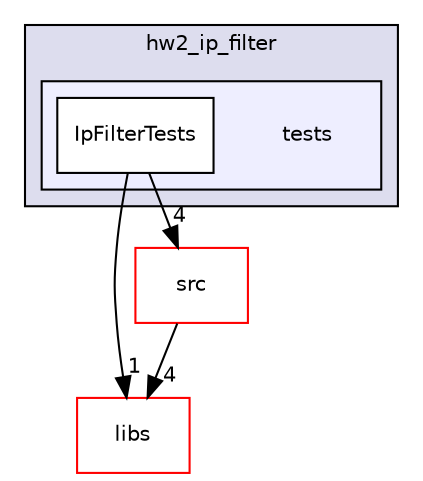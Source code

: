 digraph "hw2_ip_filter/tests" {
  compound=true
  node [ fontsize="10", fontname="Helvetica"];
  edge [ labelfontsize="10", labelfontname="Helvetica"];
  subgraph clusterdir_23889216102e8bdb0c3b007ac6675d57 {
    graph [ bgcolor="#ddddee", pencolor="black", label="hw2_ip_filter" fontname="Helvetica", fontsize="10", URL="dir_23889216102e8bdb0c3b007ac6675d57.html"]
  subgraph clusterdir_eadbcd6a500d535fb23b4e475d81697b {
    graph [ bgcolor="#eeeeff", pencolor="black", label="" URL="dir_eadbcd6a500d535fb23b4e475d81697b.html"];
    dir_eadbcd6a500d535fb23b4e475d81697b [shape=plaintext label="tests"];
    dir_8ffd8c641738fc7d093cc811deffdffe [shape=box label="IpFilterTests" color="black" fillcolor="white" style="filled" URL="dir_8ffd8c641738fc7d093cc811deffdffe.html"];
  }
  }
  dir_6719ab1f1f7655efc2fa43f7eb574fd1 [shape=box label="libs" fillcolor="white" style="filled" color="red" URL="dir_6719ab1f1f7655efc2fa43f7eb574fd1.html"];
  dir_c6ade7757b3f9f32d06f3c22a64259fd [shape=box label="src" fillcolor="white" style="filled" color="red" URL="dir_c6ade7757b3f9f32d06f3c22a64259fd.html"];
  dir_8ffd8c641738fc7d093cc811deffdffe->dir_6719ab1f1f7655efc2fa43f7eb574fd1 [headlabel="1", labeldistance=1.5 headhref="dir_000020_000027.html"];
  dir_8ffd8c641738fc7d093cc811deffdffe->dir_c6ade7757b3f9f32d06f3c22a64259fd [headlabel="4", labeldistance=1.5 headhref="dir_000020_000013.html"];
  dir_c6ade7757b3f9f32d06f3c22a64259fd->dir_6719ab1f1f7655efc2fa43f7eb574fd1 [headlabel="4", labeldistance=1.5 headhref="dir_000013_000027.html"];
}
